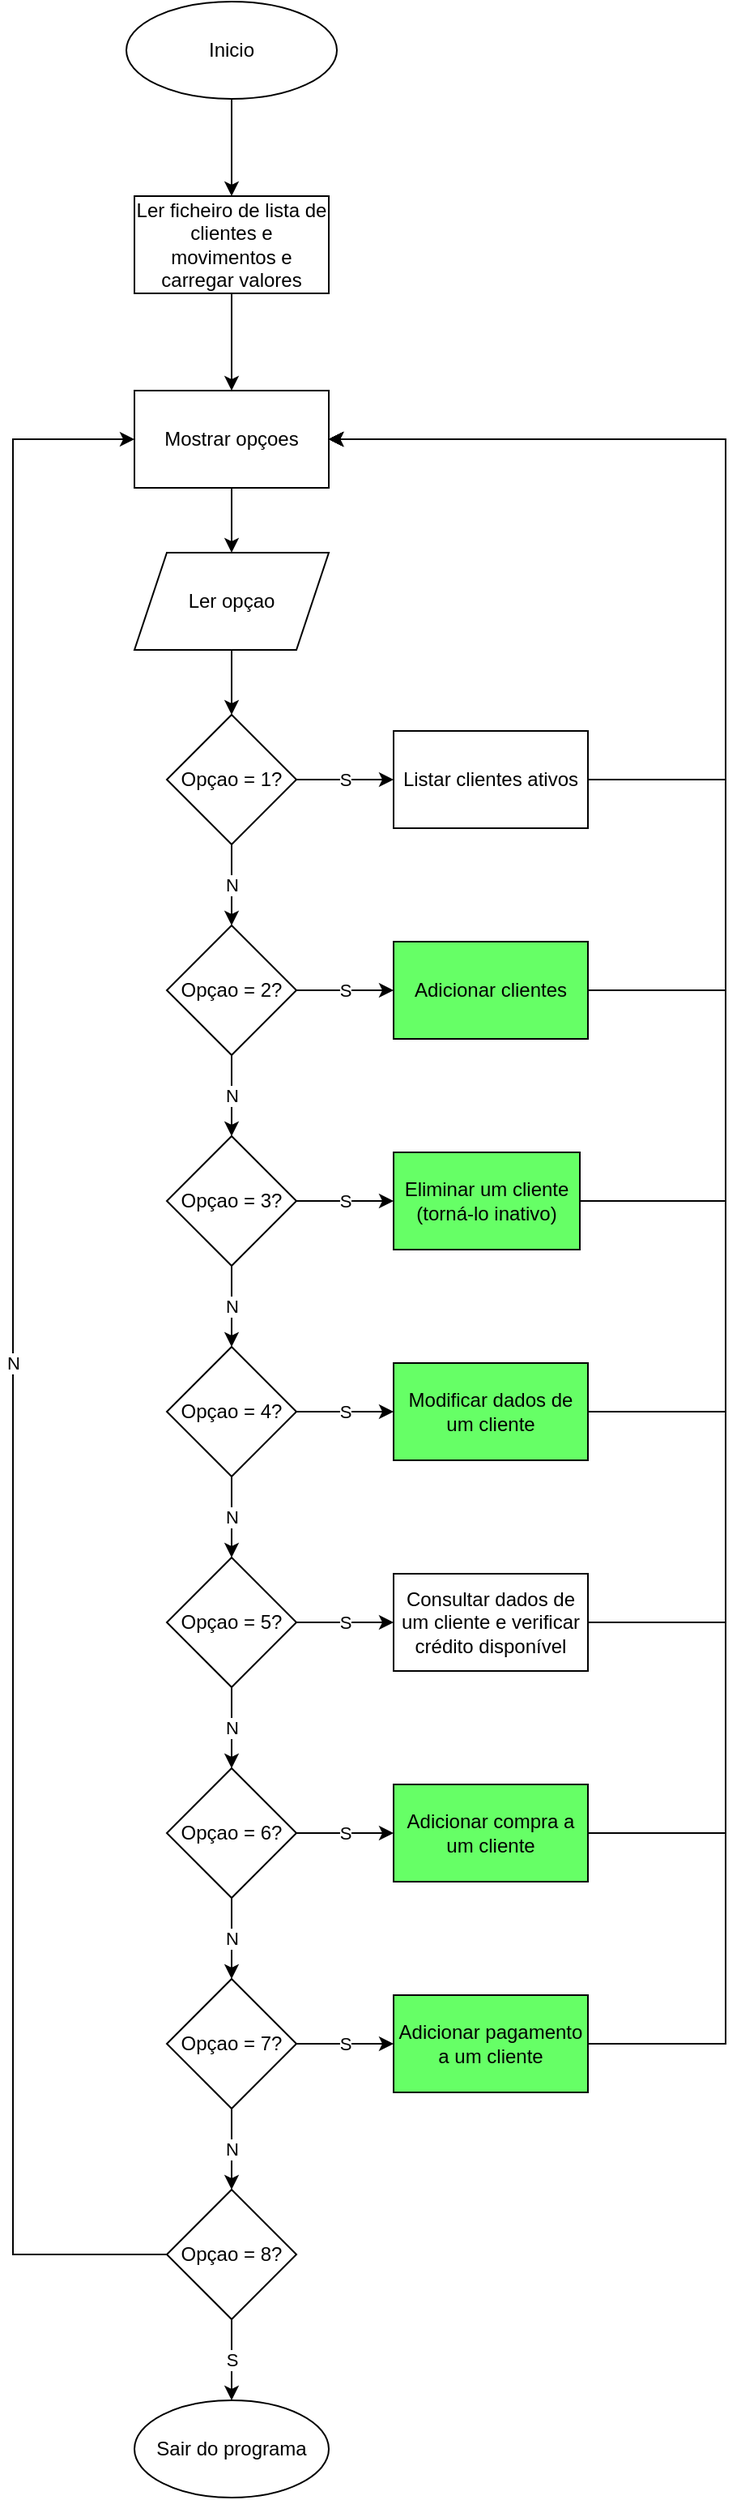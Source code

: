 <mxfile version="20.3.0" type="device"><diagram id="C5RBs43oDa-KdzZeNtuy" name="Page-1"><mxGraphModel dx="1422" dy="786" grid="1" gridSize="10" guides="1" tooltips="1" connect="1" arrows="1" fold="1" page="1" pageScale="1" pageWidth="827" pageHeight="1169" math="0" shadow="0"><root><mxCell id="WIyWlLk6GJQsqaUBKTNV-0"/><mxCell id="WIyWlLk6GJQsqaUBKTNV-1" parent="WIyWlLk6GJQsqaUBKTNV-0"/><mxCell id="vQliD9hGyOmLaQNdcXa6-4" value="" style="edgeStyle=orthogonalEdgeStyle;rounded=0;orthogonalLoop=1;jettySize=auto;html=1;" parent="WIyWlLk6GJQsqaUBKTNV-1" source="vQliD9hGyOmLaQNdcXa6-0" target="vQliD9hGyOmLaQNdcXa6-2" edge="1"><mxGeometry relative="1" as="geometry"/></mxCell><mxCell id="vQliD9hGyOmLaQNdcXa6-0" value="Inicio" style="ellipse;whiteSpace=wrap;html=1;" parent="WIyWlLk6GJQsqaUBKTNV-1" vertex="1"><mxGeometry x="350" y="30" width="130" height="60" as="geometry"/></mxCell><mxCell id="vQliD9hGyOmLaQNdcXa6-6" value="" style="edgeStyle=orthogonalEdgeStyle;rounded=0;orthogonalLoop=1;jettySize=auto;html=1;" parent="WIyWlLk6GJQsqaUBKTNV-1" source="vQliD9hGyOmLaQNdcXa6-2" target="vQliD9hGyOmLaQNdcXa6-5" edge="1"><mxGeometry relative="1" as="geometry"/></mxCell><mxCell id="vQliD9hGyOmLaQNdcXa6-2" value="Ler ficheiro de lista de clientes e movimentos e carregar valores" style="rounded=0;whiteSpace=wrap;html=1;" parent="WIyWlLk6GJQsqaUBKTNV-1" vertex="1"><mxGeometry x="355" y="150" width="120" height="60" as="geometry"/></mxCell><mxCell id="vQliD9hGyOmLaQNdcXa6-10" value="" style="edgeStyle=orthogonalEdgeStyle;rounded=0;orthogonalLoop=1;jettySize=auto;html=1;" parent="WIyWlLk6GJQsqaUBKTNV-1" source="vQliD9hGyOmLaQNdcXa6-5" target="vQliD9hGyOmLaQNdcXa6-9" edge="1"><mxGeometry relative="1" as="geometry"/></mxCell><mxCell id="vQliD9hGyOmLaQNdcXa6-5" value="Mostrar opçoes" style="whiteSpace=wrap;html=1;rounded=0;" parent="WIyWlLk6GJQsqaUBKTNV-1" vertex="1"><mxGeometry x="355" y="270" width="120" height="60" as="geometry"/></mxCell><mxCell id="vQliD9hGyOmLaQNdcXa6-12" value="" style="edgeStyle=orthogonalEdgeStyle;rounded=0;orthogonalLoop=1;jettySize=auto;html=1;" parent="WIyWlLk6GJQsqaUBKTNV-1" source="vQliD9hGyOmLaQNdcXa6-9" target="vQliD9hGyOmLaQNdcXa6-11" edge="1"><mxGeometry relative="1" as="geometry"/></mxCell><mxCell id="vQliD9hGyOmLaQNdcXa6-9" value="Ler opçao" style="shape=parallelogram;perimeter=parallelogramPerimeter;whiteSpace=wrap;html=1;fixedSize=1;" parent="WIyWlLk6GJQsqaUBKTNV-1" vertex="1"><mxGeometry x="355" y="370" width="120" height="60" as="geometry"/></mxCell><mxCell id="vQliD9hGyOmLaQNdcXa6-14" value="N" style="edgeStyle=orthogonalEdgeStyle;rounded=0;orthogonalLoop=1;jettySize=auto;html=1;" parent="WIyWlLk6GJQsqaUBKTNV-1" source="vQliD9hGyOmLaQNdcXa6-11" target="vQliD9hGyOmLaQNdcXa6-13" edge="1"><mxGeometry relative="1" as="geometry"/></mxCell><mxCell id="vQliD9hGyOmLaQNdcXa6-30" value="S" style="edgeStyle=orthogonalEdgeStyle;rounded=0;orthogonalLoop=1;jettySize=auto;html=1;" parent="WIyWlLk6GJQsqaUBKTNV-1" source="vQliD9hGyOmLaQNdcXa6-11" target="vQliD9hGyOmLaQNdcXa6-29" edge="1"><mxGeometry relative="1" as="geometry"/></mxCell><mxCell id="vQliD9hGyOmLaQNdcXa6-11" value="Opçao = 1?" style="rhombus;whiteSpace=wrap;html=1;" parent="WIyWlLk6GJQsqaUBKTNV-1" vertex="1"><mxGeometry x="375" y="470" width="80" height="80" as="geometry"/></mxCell><mxCell id="vQliD9hGyOmLaQNdcXa6-16" value="N" style="edgeStyle=orthogonalEdgeStyle;rounded=0;orthogonalLoop=1;jettySize=auto;html=1;" parent="WIyWlLk6GJQsqaUBKTNV-1" source="vQliD9hGyOmLaQNdcXa6-13" target="vQliD9hGyOmLaQNdcXa6-15" edge="1"><mxGeometry relative="1" as="geometry"/></mxCell><mxCell id="vQliD9hGyOmLaQNdcXa6-32" value="S" style="edgeStyle=orthogonalEdgeStyle;rounded=0;orthogonalLoop=1;jettySize=auto;html=1;" parent="WIyWlLk6GJQsqaUBKTNV-1" source="vQliD9hGyOmLaQNdcXa6-13" target="vQliD9hGyOmLaQNdcXa6-31" edge="1"><mxGeometry relative="1" as="geometry"/></mxCell><mxCell id="vQliD9hGyOmLaQNdcXa6-13" value="Opçao = 2?" style="rhombus;whiteSpace=wrap;html=1;" parent="WIyWlLk6GJQsqaUBKTNV-1" vertex="1"><mxGeometry x="375" y="600" width="80" height="80" as="geometry"/></mxCell><mxCell id="vQliD9hGyOmLaQNdcXa6-18" value="N" style="edgeStyle=orthogonalEdgeStyle;rounded=0;orthogonalLoop=1;jettySize=auto;html=1;" parent="WIyWlLk6GJQsqaUBKTNV-1" source="vQliD9hGyOmLaQNdcXa6-15" target="vQliD9hGyOmLaQNdcXa6-17" edge="1"><mxGeometry relative="1" as="geometry"/></mxCell><mxCell id="vQliD9hGyOmLaQNdcXa6-34" value="S" style="edgeStyle=orthogonalEdgeStyle;rounded=0;orthogonalLoop=1;jettySize=auto;html=1;" parent="WIyWlLk6GJQsqaUBKTNV-1" source="vQliD9hGyOmLaQNdcXa6-15" target="vQliD9hGyOmLaQNdcXa6-33" edge="1"><mxGeometry relative="1" as="geometry"/></mxCell><mxCell id="vQliD9hGyOmLaQNdcXa6-15" value="Opçao = 3?" style="rhombus;whiteSpace=wrap;html=1;" parent="WIyWlLk6GJQsqaUBKTNV-1" vertex="1"><mxGeometry x="375" y="730" width="80" height="80" as="geometry"/></mxCell><mxCell id="vQliD9hGyOmLaQNdcXa6-20" value="N" style="edgeStyle=orthogonalEdgeStyle;rounded=0;orthogonalLoop=1;jettySize=auto;html=1;" parent="WIyWlLk6GJQsqaUBKTNV-1" source="vQliD9hGyOmLaQNdcXa6-17" target="vQliD9hGyOmLaQNdcXa6-19" edge="1"><mxGeometry relative="1" as="geometry"/></mxCell><mxCell id="vQliD9hGyOmLaQNdcXa6-36" value="S" style="edgeStyle=orthogonalEdgeStyle;rounded=0;orthogonalLoop=1;jettySize=auto;html=1;" parent="WIyWlLk6GJQsqaUBKTNV-1" source="vQliD9hGyOmLaQNdcXa6-17" target="vQliD9hGyOmLaQNdcXa6-35" edge="1"><mxGeometry relative="1" as="geometry"/></mxCell><mxCell id="vQliD9hGyOmLaQNdcXa6-17" value="Opçao = 4?" style="rhombus;whiteSpace=wrap;html=1;" parent="WIyWlLk6GJQsqaUBKTNV-1" vertex="1"><mxGeometry x="375" y="860" width="80" height="80" as="geometry"/></mxCell><mxCell id="vQliD9hGyOmLaQNdcXa6-22" value="N" style="edgeStyle=orthogonalEdgeStyle;rounded=0;orthogonalLoop=1;jettySize=auto;html=1;" parent="WIyWlLk6GJQsqaUBKTNV-1" source="vQliD9hGyOmLaQNdcXa6-19" target="vQliD9hGyOmLaQNdcXa6-21" edge="1"><mxGeometry relative="1" as="geometry"/></mxCell><mxCell id="vQliD9hGyOmLaQNdcXa6-38" value="S" style="edgeStyle=orthogonalEdgeStyle;rounded=0;orthogonalLoop=1;jettySize=auto;html=1;" parent="WIyWlLk6GJQsqaUBKTNV-1" source="vQliD9hGyOmLaQNdcXa6-19" target="vQliD9hGyOmLaQNdcXa6-37" edge="1"><mxGeometry relative="1" as="geometry"/></mxCell><mxCell id="vQliD9hGyOmLaQNdcXa6-19" value="Opçao = 5?" style="rhombus;whiteSpace=wrap;html=1;" parent="WIyWlLk6GJQsqaUBKTNV-1" vertex="1"><mxGeometry x="375" y="990" width="80" height="80" as="geometry"/></mxCell><mxCell id="vQliD9hGyOmLaQNdcXa6-24" value="N" style="edgeStyle=orthogonalEdgeStyle;rounded=0;orthogonalLoop=1;jettySize=auto;html=1;" parent="WIyWlLk6GJQsqaUBKTNV-1" source="vQliD9hGyOmLaQNdcXa6-21" target="vQliD9hGyOmLaQNdcXa6-23" edge="1"><mxGeometry relative="1" as="geometry"/></mxCell><mxCell id="vQliD9hGyOmLaQNdcXa6-40" value="S" style="edgeStyle=orthogonalEdgeStyle;rounded=0;orthogonalLoop=1;jettySize=auto;html=1;" parent="WIyWlLk6GJQsqaUBKTNV-1" source="vQliD9hGyOmLaQNdcXa6-21" target="vQliD9hGyOmLaQNdcXa6-39" edge="1"><mxGeometry relative="1" as="geometry"/></mxCell><mxCell id="vQliD9hGyOmLaQNdcXa6-21" value="Opçao = 6?" style="rhombus;whiteSpace=wrap;html=1;" parent="WIyWlLk6GJQsqaUBKTNV-1" vertex="1"><mxGeometry x="375" y="1120" width="80" height="80" as="geometry"/></mxCell><mxCell id="vQliD9hGyOmLaQNdcXa6-26" value="N" style="edgeStyle=orthogonalEdgeStyle;rounded=0;orthogonalLoop=1;jettySize=auto;html=1;" parent="WIyWlLk6GJQsqaUBKTNV-1" source="vQliD9hGyOmLaQNdcXa6-23" target="vQliD9hGyOmLaQNdcXa6-25" edge="1"><mxGeometry relative="1" as="geometry"/></mxCell><mxCell id="vQliD9hGyOmLaQNdcXa6-42" value="S" style="edgeStyle=orthogonalEdgeStyle;rounded=0;orthogonalLoop=1;jettySize=auto;html=1;" parent="WIyWlLk6GJQsqaUBKTNV-1" source="vQliD9hGyOmLaQNdcXa6-23" target="vQliD9hGyOmLaQNdcXa6-41" edge="1"><mxGeometry relative="1" as="geometry"/></mxCell><mxCell id="vQliD9hGyOmLaQNdcXa6-23" value="Opçao = 7?" style="rhombus;whiteSpace=wrap;html=1;" parent="WIyWlLk6GJQsqaUBKTNV-1" vertex="1"><mxGeometry x="375" y="1250" width="80" height="80" as="geometry"/></mxCell><mxCell id="vQliD9hGyOmLaQNdcXa6-28" value="S" style="edgeStyle=orthogonalEdgeStyle;rounded=0;orthogonalLoop=1;jettySize=auto;html=1;" parent="WIyWlLk6GJQsqaUBKTNV-1" source="vQliD9hGyOmLaQNdcXa6-25" target="vQliD9hGyOmLaQNdcXa6-27" edge="1"><mxGeometry relative="1" as="geometry"/></mxCell><mxCell id="vQliD9hGyOmLaQNdcXa6-44" value="N" style="edgeStyle=orthogonalEdgeStyle;rounded=0;orthogonalLoop=1;jettySize=auto;html=1;exitX=0;exitY=0.5;exitDx=0;exitDy=0;entryX=0;entryY=0.5;entryDx=0;entryDy=0;" parent="WIyWlLk6GJQsqaUBKTNV-1" source="vQliD9hGyOmLaQNdcXa6-25" target="vQliD9hGyOmLaQNdcXa6-5" edge="1"><mxGeometry relative="1" as="geometry"><Array as="points"><mxPoint x="280" y="1420"/><mxPoint x="280" y="300"/></Array></mxGeometry></mxCell><mxCell id="vQliD9hGyOmLaQNdcXa6-25" value="Opçao = 8?" style="rhombus;whiteSpace=wrap;html=1;" parent="WIyWlLk6GJQsqaUBKTNV-1" vertex="1"><mxGeometry x="375" y="1380" width="80" height="80" as="geometry"/></mxCell><mxCell id="vQliD9hGyOmLaQNdcXa6-27" value="Sair do programa" style="ellipse;whiteSpace=wrap;html=1;" parent="WIyWlLk6GJQsqaUBKTNV-1" vertex="1"><mxGeometry x="355" y="1510" width="120" height="60" as="geometry"/></mxCell><mxCell id="vQliD9hGyOmLaQNdcXa6-45" style="edgeStyle=orthogonalEdgeStyle;rounded=0;orthogonalLoop=1;jettySize=auto;html=1;exitX=1;exitY=0.5;exitDx=0;exitDy=0;entryX=1;entryY=0.5;entryDx=0;entryDy=0;" parent="WIyWlLk6GJQsqaUBKTNV-1" source="vQliD9hGyOmLaQNdcXa6-29" target="vQliD9hGyOmLaQNdcXa6-5" edge="1"><mxGeometry relative="1" as="geometry"><Array as="points"><mxPoint x="720" y="510"/><mxPoint x="720" y="300"/></Array></mxGeometry></mxCell><mxCell id="vQliD9hGyOmLaQNdcXa6-29" value="Listar clientes ativos" style="whiteSpace=wrap;html=1;fillColor=#FFFFFF;" parent="WIyWlLk6GJQsqaUBKTNV-1" vertex="1"><mxGeometry x="515" y="480" width="120" height="60" as="geometry"/></mxCell><mxCell id="vQliD9hGyOmLaQNdcXa6-49" style="edgeStyle=orthogonalEdgeStyle;rounded=0;orthogonalLoop=1;jettySize=auto;html=1;exitX=1;exitY=0.5;exitDx=0;exitDy=0;entryX=1;entryY=0.5;entryDx=0;entryDy=0;" parent="WIyWlLk6GJQsqaUBKTNV-1" source="vQliD9hGyOmLaQNdcXa6-31" target="vQliD9hGyOmLaQNdcXa6-5" edge="1"><mxGeometry relative="1" as="geometry"><Array as="points"><mxPoint x="720" y="640"/><mxPoint x="720" y="300"/></Array></mxGeometry></mxCell><mxCell id="vQliD9hGyOmLaQNdcXa6-31" value="Adicionar clientes" style="whiteSpace=wrap;html=1;fillColor=#66FF66;" parent="WIyWlLk6GJQsqaUBKTNV-1" vertex="1"><mxGeometry x="515" y="610" width="120" height="60" as="geometry"/></mxCell><mxCell id="vQliD9hGyOmLaQNdcXa6-50" style="edgeStyle=orthogonalEdgeStyle;rounded=0;orthogonalLoop=1;jettySize=auto;html=1;exitX=1;exitY=0.5;exitDx=0;exitDy=0;entryX=1;entryY=0.5;entryDx=0;entryDy=0;" parent="WIyWlLk6GJQsqaUBKTNV-1" source="vQliD9hGyOmLaQNdcXa6-33" target="vQliD9hGyOmLaQNdcXa6-5" edge="1"><mxGeometry relative="1" as="geometry"><Array as="points"><mxPoint x="720" y="770"/><mxPoint x="720" y="300"/></Array></mxGeometry></mxCell><mxCell id="vQliD9hGyOmLaQNdcXa6-33" value="Eliminar um cliente (torná-lo inativo)" style="whiteSpace=wrap;html=1;fillColor=#66FF66;" parent="WIyWlLk6GJQsqaUBKTNV-1" vertex="1"><mxGeometry x="515" y="740" width="115" height="60" as="geometry"/></mxCell><mxCell id="vQliD9hGyOmLaQNdcXa6-51" style="edgeStyle=orthogonalEdgeStyle;rounded=0;orthogonalLoop=1;jettySize=auto;html=1;exitX=1;exitY=0.5;exitDx=0;exitDy=0;entryX=1;entryY=0.5;entryDx=0;entryDy=0;" parent="WIyWlLk6GJQsqaUBKTNV-1" source="vQliD9hGyOmLaQNdcXa6-35" target="vQliD9hGyOmLaQNdcXa6-5" edge="1"><mxGeometry relative="1" as="geometry"><Array as="points"><mxPoint x="720" y="900"/><mxPoint x="720" y="300"/></Array></mxGeometry></mxCell><mxCell id="vQliD9hGyOmLaQNdcXa6-35" value="Modificar dados de um cliente" style="whiteSpace=wrap;html=1;fillColor=#66FF66;" parent="WIyWlLk6GJQsqaUBKTNV-1" vertex="1"><mxGeometry x="515" y="870" width="120" height="60" as="geometry"/></mxCell><mxCell id="vQliD9hGyOmLaQNdcXa6-52" style="edgeStyle=orthogonalEdgeStyle;rounded=0;orthogonalLoop=1;jettySize=auto;html=1;exitX=1;exitY=0.5;exitDx=0;exitDy=0;entryX=1;entryY=0.5;entryDx=0;entryDy=0;" parent="WIyWlLk6GJQsqaUBKTNV-1" source="vQliD9hGyOmLaQNdcXa6-37" target="vQliD9hGyOmLaQNdcXa6-5" edge="1"><mxGeometry relative="1" as="geometry"><Array as="points"><mxPoint x="720" y="1030"/><mxPoint x="720" y="300"/></Array></mxGeometry></mxCell><mxCell id="vQliD9hGyOmLaQNdcXa6-37" value="Consultar dados de um cliente e verificar crédito disponível" style="whiteSpace=wrap;html=1;" parent="WIyWlLk6GJQsqaUBKTNV-1" vertex="1"><mxGeometry x="515" y="1000" width="120" height="60" as="geometry"/></mxCell><mxCell id="vQliD9hGyOmLaQNdcXa6-54" style="edgeStyle=orthogonalEdgeStyle;rounded=0;orthogonalLoop=1;jettySize=auto;html=1;exitX=1;exitY=0.5;exitDx=0;exitDy=0;entryX=1;entryY=0.5;entryDx=0;entryDy=0;" parent="WIyWlLk6GJQsqaUBKTNV-1" source="vQliD9hGyOmLaQNdcXa6-39" target="vQliD9hGyOmLaQNdcXa6-5" edge="1"><mxGeometry relative="1" as="geometry"><Array as="points"><mxPoint x="720" y="1160"/><mxPoint x="720" y="300"/></Array></mxGeometry></mxCell><mxCell id="vQliD9hGyOmLaQNdcXa6-39" value="Adicionar compra a um cliente" style="whiteSpace=wrap;html=1;fillColor=#66FF66;" parent="WIyWlLk6GJQsqaUBKTNV-1" vertex="1"><mxGeometry x="515" y="1130" width="120" height="60" as="geometry"/></mxCell><mxCell id="vQliD9hGyOmLaQNdcXa6-55" style="edgeStyle=orthogonalEdgeStyle;rounded=0;orthogonalLoop=1;jettySize=auto;html=1;exitX=1;exitY=0.5;exitDx=0;exitDy=0;entryX=1;entryY=0.5;entryDx=0;entryDy=0;" parent="WIyWlLk6GJQsqaUBKTNV-1" source="vQliD9hGyOmLaQNdcXa6-41" target="vQliD9hGyOmLaQNdcXa6-5" edge="1"><mxGeometry relative="1" as="geometry"><Array as="points"><mxPoint x="720" y="1290"/><mxPoint x="720" y="300"/></Array></mxGeometry></mxCell><mxCell id="vQliD9hGyOmLaQNdcXa6-41" value="Adicionar pagamento a um cliente" style="whiteSpace=wrap;html=1;fillColor=#66FF66;" parent="WIyWlLk6GJQsqaUBKTNV-1" vertex="1"><mxGeometry x="515" y="1260" width="120" height="60" as="geometry"/></mxCell></root></mxGraphModel></diagram></mxfile>